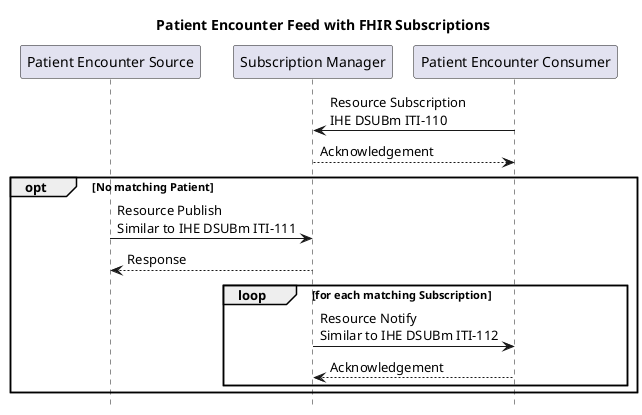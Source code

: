 @startuml

hide footbox

title "Patient Encounter Feed with FHIR Subscriptions"

participant "Patient Encounter Source" as PIXSource
participant "Subscription Manager" as PIXManager
participant "Patient Encounter Consumer" as PIXConsumer

PIXConsumer -> PIXManager: Resource Subscription\nIHE DSUBm ITI-110
PIXManager --> PIXConsumer : Acknowledgement
opt No matching Patient
  PIXSource -> PIXManager: Resource Publish \nSimilar to IHE DSUBm ITI-111
  PIXManager --> PIXSource : Response

loop for each matching Subscription
    PIXManager -> PIXConsumer: Resource Notify \nSimilar to IHE DSUBm ITI-112
    PIXConsumer --> PIXManager: Acknowledgement
end
end

@enduml
